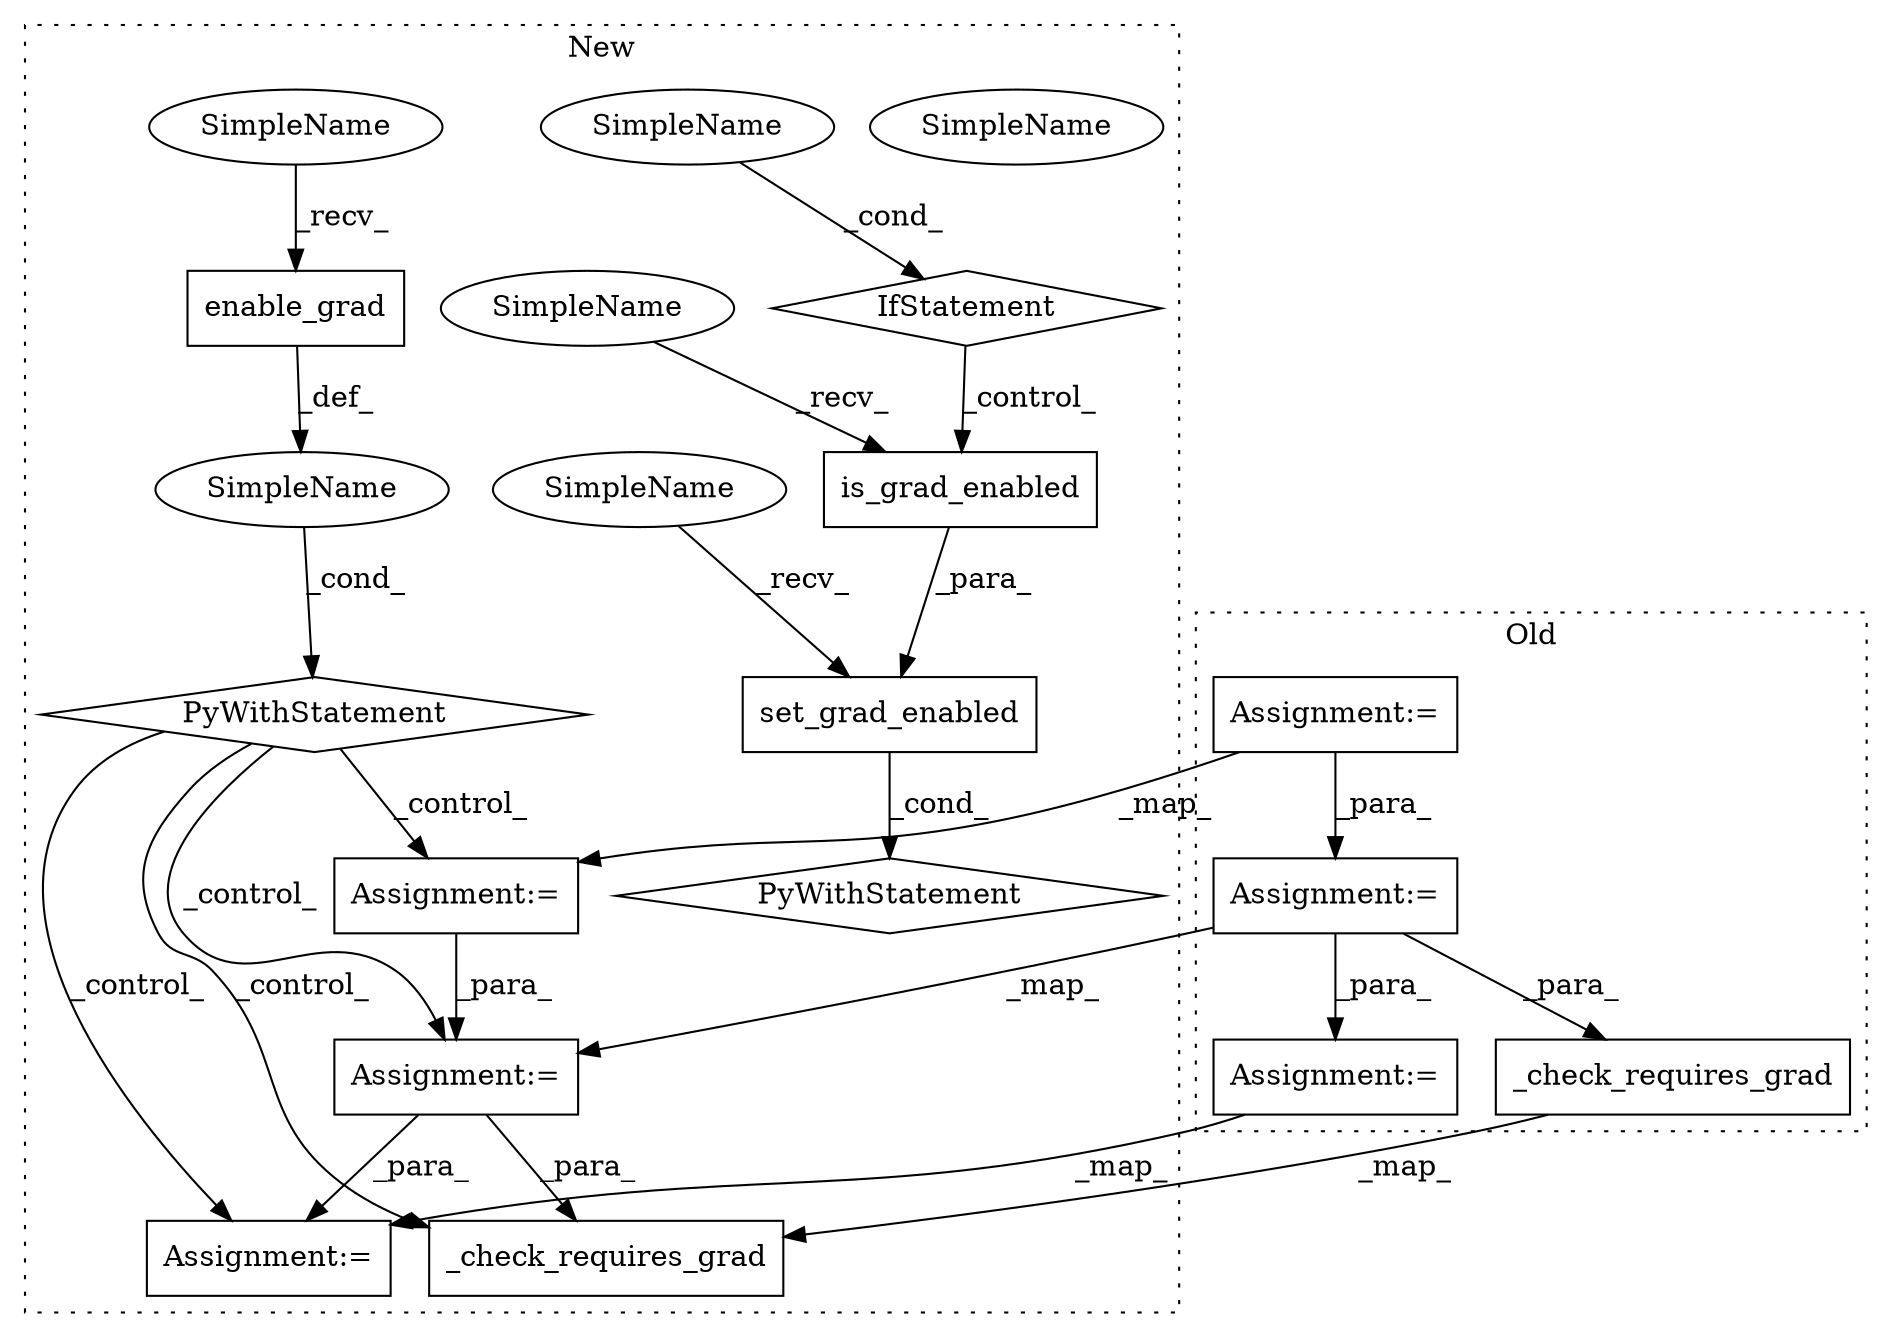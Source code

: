 digraph G {
subgraph cluster0 {
1 [label="_check_requires_grad" a="32" s="20180,20225" l="21,1" shape="box"];
5 [label="Assignment:=" a="7" s="19601" l="1" shape="box"];
7 [label="Assignment:=" a="7" s="20048" l="1" shape="box"];
10 [label="Assignment:=" a="7" s="20108" l="2" shape="box"];
label = "Old";
style="dotted";
}
subgraph cluster1 {
2 [label="_check_requires_grad" a="32" s="21108,21153" l="21,1" shape="box"];
3 [label="SimpleName" a="42" s="" l="" shape="ellipse"];
4 [label="PyWithStatement" a="104" s="20375,20404" l="10,2" shape="diamond"];
6 [label="Assignment:=" a="7" s="20503" l="1" shape="box"];
8 [label="Assignment:=" a="7" s="20970" l="1" shape="box"];
9 [label="Assignment:=" a="7" s="21034" l="2" shape="box"];
11 [label="enable_grad" a="32" s="20391" l="13" shape="box"];
12 [label="is_grad_enabled" a="32" s="21630" l="17" shape="box"];
13 [label="IfStatement" a="25" s="21614" l="3" shape="diamond"];
14 [label="set_grad_enabled" a="32" s="21670,21698" l="17,1" shape="box"];
15 [label="PyWithStatement" a="104" s="21654,21699" l="10,2" shape="diamond"];
16 [label="SimpleName" a="42" s="21602" l="12" shape="ellipse"];
17 [label="SimpleName" a="42" s="21624" l="5" shape="ellipse"];
18 [label="SimpleName" a="42" s="21664" l="5" shape="ellipse"];
19 [label="SimpleName" a="42" s="20385" l="5" shape="ellipse"];
20 [label="SimpleName" a="42" s="21602" l="12" shape="ellipse"];
label = "New";
style="dotted";
}
1 -> 2 [label="_map_"];
3 -> 4 [label="_cond_"];
4 -> 8 [label="_control_"];
4 -> 9 [label="_control_"];
4 -> 2 [label="_control_"];
4 -> 6 [label="_control_"];
5 -> 6 [label="_map_"];
5 -> 7 [label="_para_"];
6 -> 8 [label="_para_"];
7 -> 8 [label="_map_"];
7 -> 1 [label="_para_"];
7 -> 10 [label="_para_"];
8 -> 9 [label="_para_"];
8 -> 2 [label="_para_"];
10 -> 9 [label="_map_"];
11 -> 3 [label="_def_"];
12 -> 14 [label="_para_"];
13 -> 12 [label="_control_"];
14 -> 15 [label="_cond_"];
17 -> 12 [label="_recv_"];
18 -> 14 [label="_recv_"];
19 -> 11 [label="_recv_"];
20 -> 13 [label="_cond_"];
}